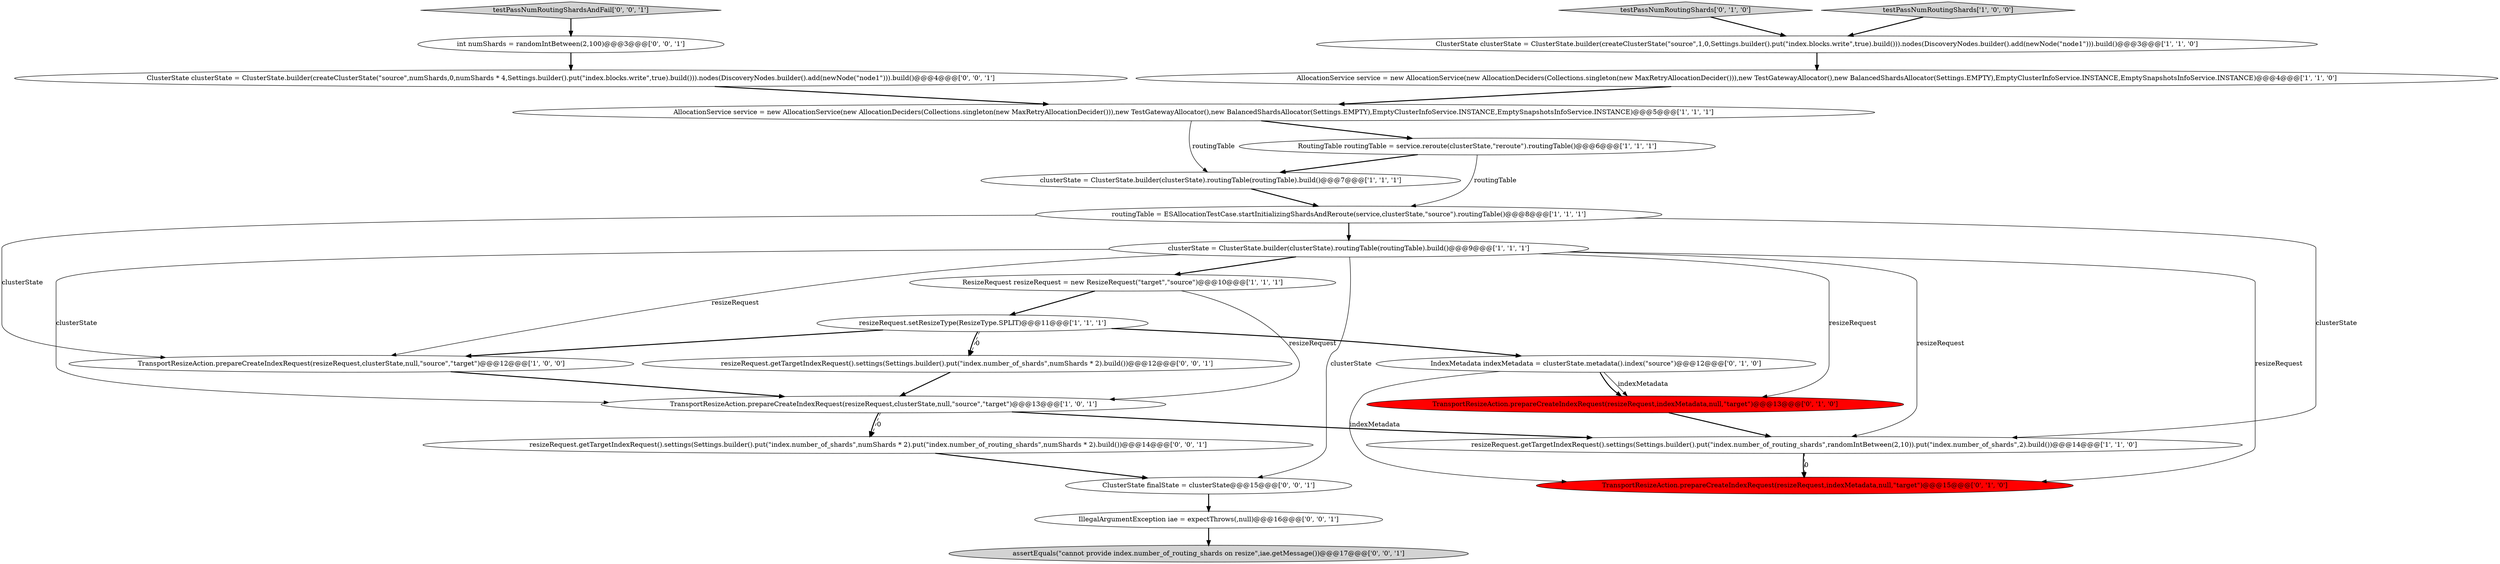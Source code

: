 digraph {
23 [style = filled, label = "resizeRequest.getTargetIndexRequest().settings(Settings.builder().put(\"index.number_of_shards\",numShards * 2).build())@@@12@@@['0', '0', '1']", fillcolor = white, shape = ellipse image = "AAA0AAABBB3BBB"];
18 [style = filled, label = "int numShards = randomIntBetween(2,100)@@@3@@@['0', '0', '1']", fillcolor = white, shape = ellipse image = "AAA0AAABBB3BBB"];
24 [style = filled, label = "resizeRequest.getTargetIndexRequest().settings(Settings.builder().put(\"index.number_of_shards\",numShards * 2).put(\"index.number_of_routing_shards\",numShards * 2).build())@@@14@@@['0', '0', '1']", fillcolor = white, shape = ellipse image = "AAA0AAABBB3BBB"];
19 [style = filled, label = "ClusterState clusterState = ClusterState.builder(createClusterState(\"source\",numShards,0,numShards * 4,Settings.builder().put(\"index.blocks.write\",true).build())).nodes(DiscoveryNodes.builder().add(newNode(\"node1\"))).build()@@@4@@@['0', '0', '1']", fillcolor = white, shape = ellipse image = "AAA0AAABBB3BBB"];
17 [style = filled, label = "IllegalArgumentException iae = expectThrows(,null)@@@16@@@['0', '0', '1']", fillcolor = white, shape = ellipse image = "AAA0AAABBB3BBB"];
0 [style = filled, label = "TransportResizeAction.prepareCreateIndexRequest(resizeRequest,clusterState,null,\"source\",\"target\")@@@13@@@['1', '0', '1']", fillcolor = white, shape = ellipse image = "AAA0AAABBB1BBB"];
10 [style = filled, label = "ResizeRequest resizeRequest = new ResizeRequest(\"target\",\"source\")@@@10@@@['1', '1', '1']", fillcolor = white, shape = ellipse image = "AAA0AAABBB1BBB"];
21 [style = filled, label = "assertEquals(\"cannot provide index.number_of_routing_shards on resize\",iae.getMessage())@@@17@@@['0', '0', '1']", fillcolor = lightgray, shape = ellipse image = "AAA0AAABBB3BBB"];
13 [style = filled, label = "IndexMetadata indexMetadata = clusterState.metadata().index(\"source\")@@@12@@@['0', '1', '0']", fillcolor = white, shape = ellipse image = "AAA0AAABBB2BBB"];
8 [style = filled, label = "AllocationService service = new AllocationService(new AllocationDeciders(Collections.singleton(new MaxRetryAllocationDecider())),new TestGatewayAllocator(),new BalancedShardsAllocator(Settings.EMPTY),EmptyClusterInfoService.INSTANCE,EmptySnapshotsInfoService.INSTANCE)@@@5@@@['1', '1', '1']", fillcolor = white, shape = ellipse image = "AAA0AAABBB1BBB"];
12 [style = filled, label = "testPassNumRoutingShards['1', '0', '0']", fillcolor = lightgray, shape = diamond image = "AAA0AAABBB1BBB"];
1 [style = filled, label = "routingTable = ESAllocationTestCase.startInitializingShardsAndReroute(service,clusterState,\"source\").routingTable()@@@8@@@['1', '1', '1']", fillcolor = white, shape = ellipse image = "AAA0AAABBB1BBB"];
22 [style = filled, label = "testPassNumRoutingShardsAndFail['0', '0', '1']", fillcolor = lightgray, shape = diamond image = "AAA0AAABBB3BBB"];
15 [style = filled, label = "testPassNumRoutingShards['0', '1', '0']", fillcolor = lightgray, shape = diamond image = "AAA0AAABBB2BBB"];
5 [style = filled, label = "TransportResizeAction.prepareCreateIndexRequest(resizeRequest,clusterState,null,\"source\",\"target\")@@@12@@@['1', '0', '0']", fillcolor = white, shape = ellipse image = "AAA0AAABBB1BBB"];
16 [style = filled, label = "TransportResizeAction.prepareCreateIndexRequest(resizeRequest,indexMetadata,null,\"target\")@@@13@@@['0', '1', '0']", fillcolor = red, shape = ellipse image = "AAA1AAABBB2BBB"];
6 [style = filled, label = "resizeRequest.getTargetIndexRequest().settings(Settings.builder().put(\"index.number_of_routing_shards\",randomIntBetween(2,10)).put(\"index.number_of_shards\",2).build())@@@14@@@['1', '1', '0']", fillcolor = white, shape = ellipse image = "AAA0AAABBB1BBB"];
11 [style = filled, label = "clusterState = ClusterState.builder(clusterState).routingTable(routingTable).build()@@@7@@@['1', '1', '1']", fillcolor = white, shape = ellipse image = "AAA0AAABBB1BBB"];
2 [style = filled, label = "clusterState = ClusterState.builder(clusterState).routingTable(routingTable).build()@@@9@@@['1', '1', '1']", fillcolor = white, shape = ellipse image = "AAA0AAABBB1BBB"];
3 [style = filled, label = "ClusterState clusterState = ClusterState.builder(createClusterState(\"source\",1,0,Settings.builder().put(\"index.blocks.write\",true).build())).nodes(DiscoveryNodes.builder().add(newNode(\"node1\"))).build()@@@3@@@['1', '1', '0']", fillcolor = white, shape = ellipse image = "AAA0AAABBB1BBB"];
4 [style = filled, label = "resizeRequest.setResizeType(ResizeType.SPLIT)@@@11@@@['1', '1', '1']", fillcolor = white, shape = ellipse image = "AAA0AAABBB1BBB"];
14 [style = filled, label = "TransportResizeAction.prepareCreateIndexRequest(resizeRequest,indexMetadata,null,\"target\")@@@15@@@['0', '1', '0']", fillcolor = red, shape = ellipse image = "AAA1AAABBB2BBB"];
20 [style = filled, label = "ClusterState finalState = clusterState@@@15@@@['0', '0', '1']", fillcolor = white, shape = ellipse image = "AAA0AAABBB3BBB"];
9 [style = filled, label = "RoutingTable routingTable = service.reroute(clusterState,\"reroute\").routingTable()@@@6@@@['1', '1', '1']", fillcolor = white, shape = ellipse image = "AAA0AAABBB1BBB"];
7 [style = filled, label = "AllocationService service = new AllocationService(new AllocationDeciders(Collections.singleton(new MaxRetryAllocationDecider())),new TestGatewayAllocator(),new BalancedShardsAllocator(Settings.EMPTY),EmptyClusterInfoService.INSTANCE,EmptySnapshotsInfoService.INSTANCE)@@@4@@@['1', '1', '0']", fillcolor = white, shape = ellipse image = "AAA0AAABBB1BBB"];
2->20 [style = solid, label="clusterState"];
20->17 [style = bold, label=""];
9->11 [style = bold, label=""];
11->1 [style = bold, label=""];
0->6 [style = bold, label=""];
1->5 [style = solid, label="clusterState"];
13->14 [style = solid, label="indexMetadata"];
16->6 [style = bold, label=""];
4->13 [style = bold, label=""];
18->19 [style = bold, label=""];
13->16 [style = solid, label="indexMetadata"];
6->14 [style = dashed, label="0"];
7->8 [style = bold, label=""];
2->10 [style = bold, label=""];
15->3 [style = bold, label=""];
23->0 [style = bold, label=""];
13->16 [style = bold, label=""];
19->8 [style = bold, label=""];
24->20 [style = bold, label=""];
6->14 [style = bold, label=""];
2->16 [style = solid, label="resizeRequest"];
22->18 [style = bold, label=""];
5->0 [style = bold, label=""];
3->7 [style = bold, label=""];
8->11 [style = solid, label="routingTable"];
2->5 [style = solid, label="resizeRequest"];
0->24 [style = bold, label=""];
8->9 [style = bold, label=""];
10->4 [style = bold, label=""];
2->6 [style = solid, label="resizeRequest"];
0->24 [style = dashed, label="0"];
1->2 [style = bold, label=""];
12->3 [style = bold, label=""];
2->14 [style = solid, label="resizeRequest"];
10->0 [style = solid, label="resizeRequest"];
2->0 [style = solid, label="clusterState"];
4->23 [style = dashed, label="0"];
4->5 [style = bold, label=""];
17->21 [style = bold, label=""];
4->23 [style = bold, label=""];
1->6 [style = solid, label="clusterState"];
9->1 [style = solid, label="routingTable"];
}
